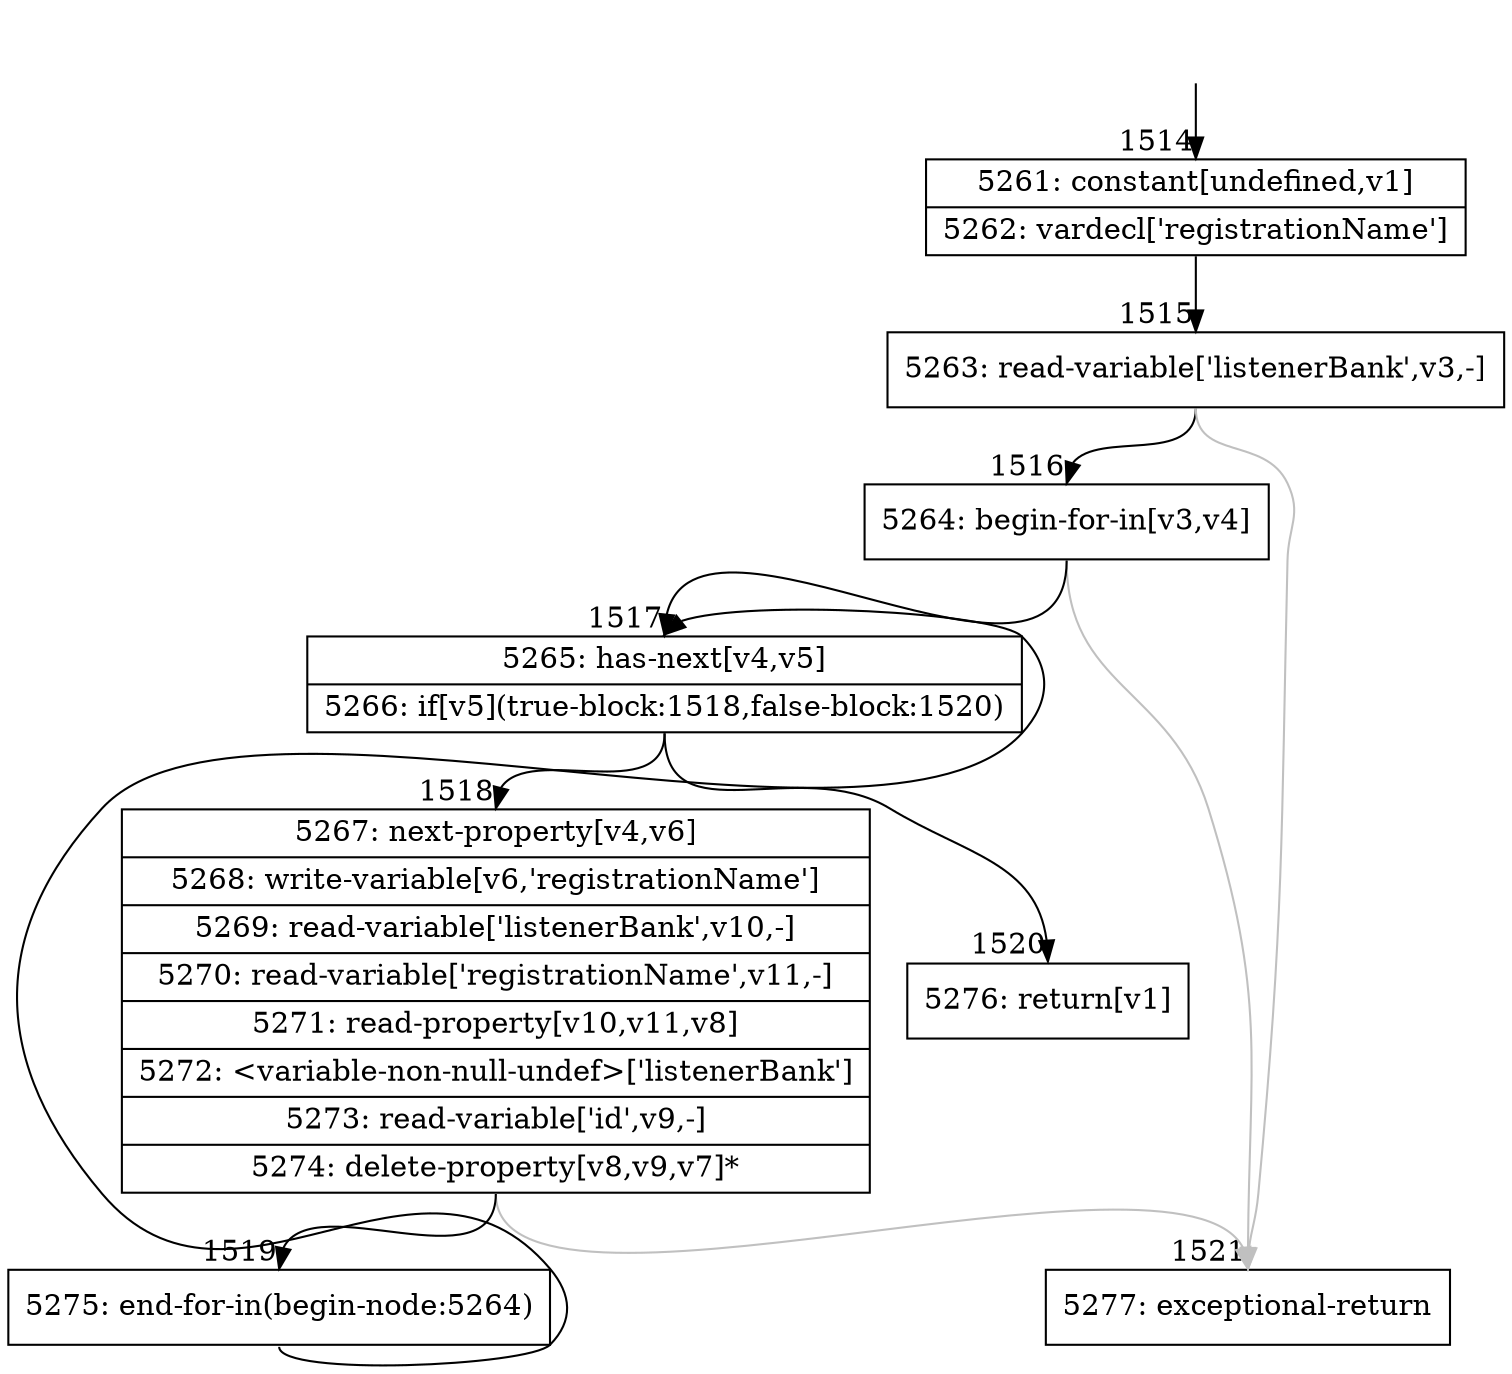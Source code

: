 digraph {
rankdir="TD"
BB_entry100[shape=none,label=""];
BB_entry100 -> BB1514 [tailport=s, headport=n, headlabel="    1514"]
BB1514 [shape=record label="{5261: constant[undefined,v1]|5262: vardecl['registrationName']}" ] 
BB1514 -> BB1515 [tailport=s, headport=n, headlabel="      1515"]
BB1515 [shape=record label="{5263: read-variable['listenerBank',v3,-]}" ] 
BB1515 -> BB1516 [tailport=s, headport=n, headlabel="      1516"]
BB1515 -> BB1521 [tailport=s, headport=n, color=gray, headlabel="      1521"]
BB1516 [shape=record label="{5264: begin-for-in[v3,v4]}" ] 
BB1516 -> BB1517 [tailport=s, headport=n, headlabel="      1517"]
BB1516 -> BB1521 [tailport=s, headport=n, color=gray]
BB1517 [shape=record label="{5265: has-next[v4,v5]|5266: if[v5](true-block:1518,false-block:1520)}" ] 
BB1517 -> BB1518 [tailport=s, headport=n, headlabel="      1518"]
BB1517 -> BB1520 [tailport=s, headport=n, headlabel="      1520"]
BB1518 [shape=record label="{5267: next-property[v4,v6]|5268: write-variable[v6,'registrationName']|5269: read-variable['listenerBank',v10,-]|5270: read-variable['registrationName',v11,-]|5271: read-property[v10,v11,v8]|5272: \<variable-non-null-undef\>['listenerBank']|5273: read-variable['id',v9,-]|5274: delete-property[v8,v9,v7]*}" ] 
BB1518 -> BB1519 [tailport=s, headport=n, headlabel="      1519"]
BB1518 -> BB1521 [tailport=s, headport=n, color=gray]
BB1519 [shape=record label="{5275: end-for-in(begin-node:5264)}" ] 
BB1519 -> BB1517 [tailport=s, headport=n]
BB1520 [shape=record label="{5276: return[v1]}" ] 
BB1521 [shape=record label="{5277: exceptional-return}" ] 
//#$~ 2823
}
